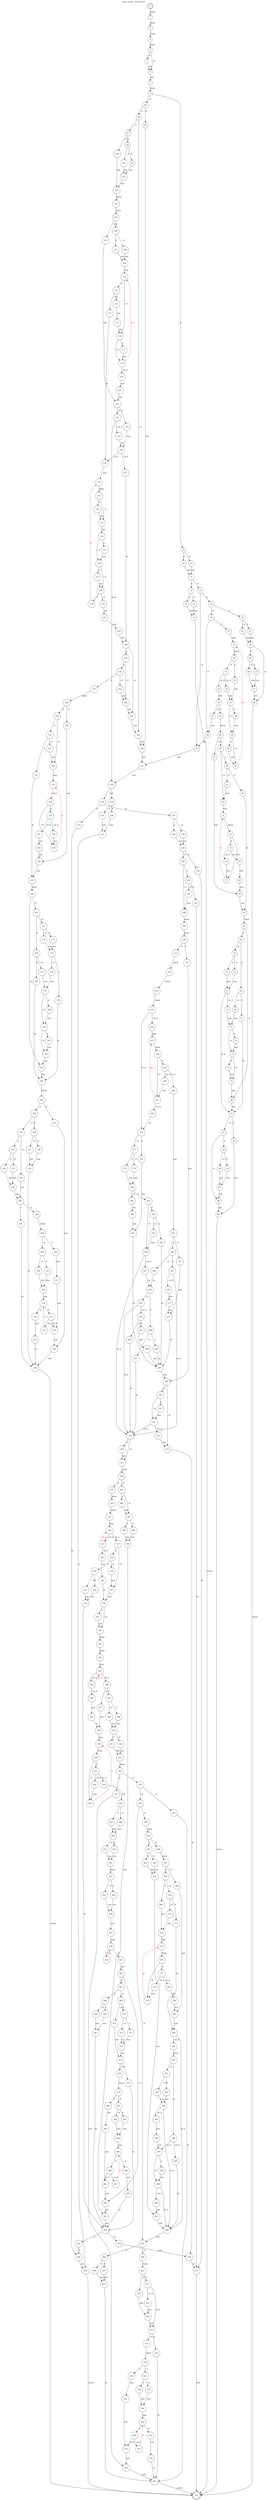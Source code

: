 digraph finite_state_machine {
    label = "allium.wasm - function 34"
    labelloc =  t
    labelfontsize = 16
    labelfontcolor = black
    labelfontname = "Helvetica"
    node [shape = doublecircle]; 0 512;
    node [shape = circle];
    0 -> 1[label="block"];
    1 -> 2[label="block"];
    2 -> 3[label="block"];
    3 -> 4[label="block"];
    4 -> 5[label="if"];
    4 -> 6[label="~if"];
    5 -> 6[label="end"];
    6 -> 7[label="end"];
    7 -> 8[label="block"];
    8 -> 9[label="if"];
    8 -> 94[label="~if"];
    9 -> 10[label="if"];
    9 -> 11[label="~if"];
    10 -> 12[label="else"];
    11 -> 12[label="end"];
    12 -> 13[label="if"];
    12 -> 18[label="~if"];
    13 -> 14[label="if"];
    13 -> 15[label="~if"];
    14 -> 16[label="else"];
    15 -> 16[label="end"];
    16 -> 512[label="return"];
    18 -> 19[label="if"];
    18 -> 93[label="~if"];
    19 -> 20[label="if"];
    19 -> 30[label="~if"];
    20 -> 21[label="if"];
    20 -> 22[label="~if"];
    21 -> 23[label="else"];
    22 -> 23[label="end"];
    23 -> 24[label="if"];
    23 -> 28[label="~if"];
    24 -> 25[label="if"];
    24 -> 26[label="~if"];
    25 -> 27[label="else"];
    26 -> 27[label="end"];
    27 -> 28[label="end"];
    28 -> 512[label="return"];
    30 -> 31[label="if"];
    30 -> 92[label="~if"];
    31 -> 32[label="loop"];
    32 -> 33[label="block"];
    33 -> 34[label="if"];
    33 -> 35[label="~if"];
    34 -> 37[label="else"];
    35 -> 36[label="~br_if"];
    35 -> 43[label="br_if"];
    36 -> 37[label="end"];
    37 -> 38[label="if"];
    37 -> 39[label="~if"];
    38 -> 39[label="end"];
    39 -> 40[label="if"];
    39 -> 41[label="~if"];
    40 -> 41[label="end"];
    41 -> 32[color="red" fontcolor="red" label="br"];
    43 -> 44[label="end"];
    44 -> 45[label="if"];
    44 -> 91[label="~if"];
    45 -> 46[label="block"];
    46 -> 47[label="if"];
    46 -> 61[label="~if"];
    47 -> 48[label="if"];
    47 -> 52[label="~if"];
    48 -> 49[label="if"];
    48 -> 51[label="~if"];
    49 -> 63[label="br"];
    51 -> 52[label="end"];
    52 -> 53[label="loop"];
    53 -> 54[label="block"];
    54 -> 55[label="if"];
    54 -> 57[label="~if"];
    55 -> 56[label="~br_if"];
    55 -> 59[label="br_if"];
    56 -> 57[label="end"];
    57 -> 53[color="red" fontcolor="red" label="br"];
    59 -> 60[label="end"];
    60 -> 62[label="else"];
    61 -> 62[label="end"];
    62 -> 63[label="end"];
    63 -> 64[label="block"];
    64 -> 65[label="if"];
    64 -> 80[label="~if"];
    65 -> 66[label="if"];
    65 -> 70[label="~if"];
    66 -> 67[label="if"];
    66 -> 69[label="~if"];
    67 -> 81[label="br"];
    69 -> 75[label="else"];
    70 -> 71[label="if"];
    70 -> 72[label="~if"];
    71 -> 73[label="else"];
    72 -> 73[label="end"];
    73 -> 74[label="~br_if"];
    73 -> 81[label="br_if"];
    74 -> 75[label="end"];
    75 -> 76[label="if"];
    75 -> 77[label="~if"];
    76 -> 77[label="end"];
    77 -> 78[label="if"];
    77 -> 79[label="~if"];
    78 -> 79[label="end"];
    79 -> 80[label="end"];
    80 -> 81[label="end"];
    81 -> 82[label="if"];
    81 -> 83[label="~if"];
    82 -> 89[label="else"];
    83 -> 84[label="if"];
    83 -> 88[label="~if"];
    84 -> 85[label="if"];
    84 -> 86[label="~if"];
    85 -> 87[label="else"];
    86 -> 87[label="end"];
    87 -> 88[label="end"];
    88 -> 89[label="end"];
    89 -> 512[label="return"];
    91 -> 92[label="end"];
    92 -> 93[label="end"];
    93 -> 227[label="else"];
    94 -> 95[label="if"];
    94 -> 96[label="~if"];
    95 -> 226[label="else"];
    96 -> 97[label="if"];
    96 -> 225[label="~if"];
    97 -> 98[label="if"];
    97 -> 102[label="~if"];
    98 -> 99[label="if"];
    98 -> 100[label="~if"];
    99 -> 101[label="else"];
    100 -> 101[label="end"];
    101 -> 103[label="else"];
    102 -> 103[label="end"];
    103 -> 104[label="block"];
    104 -> 105[label="block"];
    105 -> 106[label="if"];
    105 -> 121[label="~if"];
    106 -> 107[label="if"];
    106 -> 108[label="~if"];
    107 -> 109[label="else"];
    108 -> 109[label="end"];
    109 -> 110[label="loop"];
    110 -> 111[label="if"];
    110 -> 116[label="~if"];
    111 -> 112[label="if"];
    111 -> 113[label="~if"];
    112 -> 115[label="else"];
    113 -> 129[label="br"];
    115 -> 116[label="end"];
    116 -> 117[label="if"];
    116 -> 118[label="~if"];
    117 -> 118[label="end"];
    118 -> 119[label="~br_if"];
    118 -> 110[color="red" fontcolor="red" label="br_if"];
    119 -> 120[label="end"];
    120 -> 122[label="else"];
    121 -> 122[label="end"];
    122 -> 123[label="if"];
    122 -> 124[label="~if"];
    123 -> 126[label="else"];
    124 -> 125[label="~br_if"];
    124 -> 228[label="br_if"];
    125 -> 126[label="end"];
    126 -> 127[label="~br_if"];
    126 -> 129[label="br_if"];
    127 -> 144[label="br"];
    129 -> 130[label="loop"];
    130 -> 131[label="block"];
    131 -> 132[label="if"];
    131 -> 133[label="~if"];
    132 -> 133[label="end"];
    133 -> 134[label="end"];
    134 -> 135[label="if"];
    134 -> 136[label="~if"];
    135 -> 136[label="end"];
    136 -> 137[label="if"];
    136 -> 138[label="~if"];
    137 -> 138[label="end"];
    138 -> 139[label="if"];
    138 -> 141[label="~if"];
    139 -> 130[color="red" fontcolor="red" label="br"];
    141 -> 142[label="end"];
    142 -> 143[label="end"];
    143 -> 144[label="end"];
    144 -> 145[label="if"];
    144 -> 224[label="~if"];
    145 -> 146[label="if"];
    145 -> 223[label="~if"];
    146 -> 147[label="if"];
    146 -> 222[label="~if"];
    147 -> 148[label="block"];
    148 -> 149[label="if"];
    148 -> 163[label="~if"];
    149 -> 150[label="if"];
    149 -> 154[label="~if"];
    150 -> 151[label="if"];
    150 -> 153[label="~if"];
    151 -> 165[label="br"];
    153 -> 154[label="end"];
    154 -> 155[label="loop"];
    155 -> 156[label="block"];
    156 -> 157[label="if"];
    156 -> 159[label="~if"];
    157 -> 158[label="~br_if"];
    157 -> 161[label="br_if"];
    158 -> 159[label="end"];
    159 -> 155[color="red" fontcolor="red" label="br"];
    161 -> 162[label="end"];
    162 -> 164[label="else"];
    163 -> 164[label="end"];
    164 -> 165[label="end"];
    165 -> 166[label="block"];
    166 -> 167[label="if"];
    166 -> 184[label="~if"];
    167 -> 168[label="if"];
    167 -> 172[label="~if"];
    168 -> 169[label="if"];
    168 -> 171[label="~if"];
    169 -> 185[label="br"];
    171 -> 179[label="else"];
    172 -> 173[label="if"];
    172 -> 174[label="~if"];
    173 -> 175[label="else"];
    174 -> 175[label="end"];
    175 -> 176[label="if"];
    175 -> 178[label="~if"];
    176 -> 185[label="br"];
    178 -> 179[label="end"];
    179 -> 180[label="if"];
    179 -> 181[label="~if"];
    180 -> 181[label="end"];
    181 -> 182[label="if"];
    181 -> 183[label="~if"];
    182 -> 183[label="end"];
    183 -> 184[label="end"];
    184 -> 185[label="end"];
    185 -> 186[label="block"];
    186 -> 187[label="if"];
    186 -> 188[label="~if"];
    187 -> 219[label="else"];
    188 -> 189[label="if"];
    188 -> 194[label="~if"];
    189 -> 190[label="if"];
    189 -> 191[label="~if"];
    190 -> 192[label="else"];
    191 -> 192[label="end"];
    192 -> 220[label="br"];
    194 -> 195[label="if"];
    194 -> 199[label="~if"];
    195 -> 196[label="if"];
    195 -> 197[label="~if"];
    196 -> 198[label="else"];
    197 -> 198[label="end"];
    198 -> 200[label="else"];
    199 -> 200[label="end"];
    200 -> 201[label="if"];
    200 -> 203[label="~if"];
    201 -> 220[label="br"];
    203 -> 204[label="block"];
    204 -> 205[label="if"];
    204 -> 206[label="~if"];
    205 -> 217[label="else"];
    206 -> 207[label="if"];
    206 -> 208[label="~if"];
    207 -> 209[label="else"];
    208 -> 209[label="end"];
    209 -> 210[label="loop"];
    210 -> 211[label="if"];
    210 -> 214[label="~if"];
    211 -> 212[label="~br_if"];
    211 -> 218[label="br_if"];
    212 -> 210[color="red" fontcolor="red" label="br"];
    214 -> 215[label="end"];
    215 -> 220[label="br"];
    217 -> 218[label="end"];
    218 -> 219[label="end"];
    219 -> 220[label="end"];
    220 -> 512[label="return"];
    222 -> 223[label="end"];
    223 -> 224[label="end"];
    224 -> 225[label="end"];
    225 -> 226[label="end"];
    226 -> 227[label="end"];
    227 -> 228[label="end"];
    228 -> 229[label="if"];
    228 -> 234[label="~if"];
    229 -> 230[label="if"];
    229 -> 231[label="~if"];
    230 -> 232[label="else"];
    231 -> 232[label="end"];
    232 -> 509[label="br"];
    234 -> 235[label="if"];
    234 -> 237[label="~if"];
    235 -> 508[label="br"];
    237 -> 238[label="if"];
    237 -> 239[label="~if"];
    238 -> 240[label="else"];
    239 -> 240[label="end"];
    240 -> 241[label="if"];
    240 -> 243[label="~if"];
    241 -> 511[label="br"];
    243 -> 244[label="if"];
    243 -> 248[label="~if"];
    244 -> 245[label="if"];
    244 -> 247[label="~if"];
    245 -> 511[label="br"];
    247 -> 248[label="end"];
    248 -> 249[label="block"];
    249 -> 250[label="block"];
    250 -> 251[label="if"];
    250 -> 252[label="~if"];
    251 -> 308[label="else"];
    252 -> 253[label="block"];
    253 -> 254[label="block"];
    254 -> 255[label="block"];
    255 -> 256[label="~br_if"];
    255 -> 275[label="br_if"];
    256 -> 257[label="loop"];
    257 -> 258[label="block"];
    258 -> 259[label="if"];
    258 -> 261[label="~if"];
    259 -> 260[label="~br_if"];
    259 -> 264[label="br_if"];
    260 -> 261[label="end"];
    261 -> 262[label="~br_if"];
    261 -> 257[color="red" fontcolor="red" label="br_if"];
    262 -> 275[label="br"];
    264 -> 265[label="end"];
    265 -> 266[label="if"];
    265 -> 272[label="~if"];
    266 -> 267[label="if"];
    266 -> 269[label="~if"];
    267 -> 268[label="~br_if"];
    267 -> 315[label="br_if"];
    268 -> 271[label="else"];
    269 -> 293[label="br"];
    271 -> 273[label="else"];
    272 -> 273[label="end"];
    273 -> 307[label="br"];
    275 -> 276[label="if"];
    275 -> 277[label="~if"];
    276 -> 291[label="else"];
    277 -> 278[label="if"];
    277 -> 279[label="~if"];
    278 -> 280[label="else"];
    279 -> 280[label="end"];
    280 -> 281[label="if"];
    280 -> 289[label="~if"];
    281 -> 282[label="if"];
    281 -> 286[label="~if"];
    282 -> 283[label="if"];
    282 -> 285[label="~if"];
    283 -> 307[label="br"];
    285 -> 286[label="end"];
    286 -> 287[label="~br_if"];
    286 -> 315[label="br_if"];
    287 -> 293[label="br"];
    289 -> 290[label="end"];
    290 -> 291[label="end"];
    291 -> 307[label="br"];
    293 -> 294[label="if"];
    293 -> 301[label="~if"];
    294 -> 295[label="if"];
    294 -> 297[label="~if"];
    295 -> 307[label="br"];
    297 -> 315[label="br"];
    301 -> 302[label="~br_if"];
    301 -> 315[label="br_if"];
    302 -> 303[label="if"];
    302 -> 304[label="~if"];
    303 -> 306[label="else"];
    304 -> 315[label="br"];
    306 -> 307[label="end"];
    307 -> 308[label="end"];
    308 -> 309[label="if"];
    308 -> 313[label="~if"];
    309 -> 310[label="if"];
    309 -> 311[label="~if"];
    310 -> 311[label="end"];
    311 -> 312[label="~br_if"];
    311 -> 315[label="br_if"];
    312 -> 313[label="end"];
    313 -> 506[label="br"];
    315 -> 316[label="if"];
    315 -> 317[label="~if"];
    316 -> 317[label="end"];
    317 -> 318[label="block"];
    318 -> 319[label="if"];
    318 -> 495[label="~if"];
    319 -> 320[label="block"];
    320 -> 321[label="block"];
    321 -> 322[label="loop"];
    322 -> 323[label="~br_if"];
    322 -> 327[label="br_if"];
    323 -> 324[label="~br_if"];
    323 -> 322[color="red" fontcolor="red" label="br_if"];
    324 -> 325[label="end"];
    325 -> 336[label="br"];
    327 -> 328[label="if"];
    327 -> 335[label="~if"];
    328 -> 329[label="if"];
    328 -> 334[label="~if"];
    329 -> 330[label="if"];
    329 -> 331[label="~if"];
    330 -> 332[label="else"];
    331 -> 332[label="end"];
    332 -> 502[label="br"];
    334 -> 335[label="end"];
    335 -> 336[label="end"];
    336 -> 337[label="if"];
    336 -> 338[label="~if"];
    337 -> 338[label="end"];
    338 -> 339[label="block"];
    339 -> 340[label="block"];
    340 -> 341[label="loop"];
    341 -> 342[label="~br_if"];
    341 -> 346[label="br_if"];
    342 -> 343[label="~br_if"];
    342 -> 341[color="red" fontcolor="red" label="br_if"];
    343 -> 344[label="end"];
    344 -> 438[label="br"];
    346 -> 347[label="if"];
    346 -> 437[label="~if"];
    347 -> 348[label="if"];
    347 -> 349[label="~if"];
    348 -> 350[label="else"];
    349 -> 350[label="end"];
    350 -> 351[label="if"];
    350 -> 352[label="~if"];
    351 -> 353[label="else"];
    352 -> 353[label="end"];
    353 -> 354[label="block"];
    354 -> 355[label="if"];
    354 -> 356[label="~if"];
    355 -> 434[label="else"];
    356 -> 357[label="if"];
    356 -> 359[label="~if"];
    357 -> 435[label="br"];
    359 -> 360[label="if"];
    359 -> 403[label="~if"];
    360 -> 361[label="block"];
    361 -> 362[label="if"];
    361 -> 366[label="~if"];
    362 -> 363[label="if"];
    362 -> 364[label="~if"];
    363 -> 365[label="else"];
    364 -> 365[label="end"];
    365 -> 401[label="else"];
    366 -> 367[label="block"];
    367 -> 368[label="if"];
    367 -> 383[label="~if"];
    368 -> 369[label="if"];
    368 -> 370[label="~if"];
    369 -> 374[label="else"];
    370 -> 371[label="if"];
    370 -> 373[label="~if"];
    371 -> 385[label="br"];
    373 -> 374[label="end"];
    374 -> 375[label="loop"];
    375 -> 376[label="block"];
    376 -> 377[label="if"];
    376 -> 379[label="~if"];
    377 -> 378[label="~br_if"];
    377 -> 381[label="br_if"];
    378 -> 379[label="end"];
    379 -> 375[color="red" fontcolor="red" label="br"];
    381 -> 382[label="end"];
    382 -> 384[label="else"];
    383 -> 384[label="end"];
    384 -> 385[label="end"];
    385 -> 386[label="~br_if"];
    385 -> 402[label="br_if"];
    386 -> 387[label="block"];
    387 -> 388[label="if"];
    387 -> 391[label="~if"];
    388 -> 389[label="~br_if"];
    388 -> 397[label="br_if"];
    389 -> 402[label="br"];
    391 -> 392[label="if"];
    391 -> 393[label="~if"];
    392 -> 394[label="else"];
    393 -> 394[label="end"];
    394 -> 395[label="~br_if"];
    394 -> 402[label="br_if"];
    395 -> 396[label="end"];
    396 -> 397[label="end"];
    397 -> 398[label="if"];
    397 -> 399[label="~if"];
    398 -> 399[label="end"];
    399 -> 400[label="~br_if"];
    399 -> 402[label="br_if"];
    400 -> 401[label="end"];
    401 -> 402[label="end"];
    402 -> 403[label="end"];
    403 -> 404[label="if"];
    403 -> 409[label="~if"];
    404 -> 405[label="if"];
    404 -> 406[label="~if"];
    405 -> 407[label="else"];
    406 -> 407[label="end"];
    407 -> 435[label="br"];
    409 -> 410[label="block"];
    410 -> 411[label="if"];
    410 -> 413[label="~if"];
    411 -> 412[label="~br_if"];
    411 -> 415[label="br_if"];
    412 -> 414[label="else"];
    413 -> 414[label="end"];
    414 -> 415[label="end"];
    415 -> 416[label="if"];
    415 -> 418[label="~if"];
    416 -> 435[label="br"];
    418 -> 419[label="block"];
    419 -> 420[label="if"];
    419 -> 421[label="~if"];
    420 -> 432[label="else"];
    421 -> 422[label="if"];
    421 -> 423[label="~if"];
    422 -> 424[label="else"];
    423 -> 424[label="end"];
    424 -> 425[label="loop"];
    425 -> 426[label="if"];
    425 -> 429[label="~if"];
    426 -> 427[label="~br_if"];
    426 -> 433[label="br_if"];
    427 -> 425[color="red" fontcolor="red" label="br"];
    429 -> 430[label="end"];
    430 -> 435[label="br"];
    432 -> 433[label="end"];
    433 -> 434[label="end"];
    434 -> 435[label="end"];
    435 -> 512[label="return"];
    437 -> 438[label="end"];
    438 -> 439[label="loop"];
    439 -> 440[label="block"];
    440 -> 441[label="if"];
    440 -> 443[label="~if"];
    441 -> 442[label="~br_if"];
    441 -> 445[label="br_if"];
    442 -> 443[label="end"];
    443 -> 439[color="red" fontcolor="red" label="br"];
    445 -> 446[label="end"];
    446 -> 447[label="if"];
    446 -> 448[label="~if"];
    447 -> 449[label="else"];
    448 -> 449[label="end"];
    449 -> 450[label="if"];
    449 -> 451[label="~if"];
    450 -> 452[label="else"];
    451 -> 452[label="end"];
    452 -> 453[label="block"];
    453 -> 454[label="if"];
    453 -> 455[label="~if"];
    454 -> 456[label="else"];
    455 -> 456[label="end"];
    456 -> 457[label="end"];
    457 -> 458[label="loop"];
    458 -> 459[label="if"];
    458 -> 461[label="~if"];
    459 -> 458[color="red" fontcolor="red" label="br"];
    461 -> 462[label="end"];
    462 -> 463[label="if"];
    462 -> 494[label="~if"];
    463 -> 464[label="if"];
    463 -> 469[label="~if"];
    464 -> 465[label="if"];
    464 -> 466[label="~if"];
    465 -> 467[label="else"];
    466 -> 467[label="end"];
    467 -> 502[label="br"];
    469 -> 470[label="if"];
    469 -> 474[label="~if"];
    470 -> 471[label="if"];
    470 -> 472[label="~if"];
    471 -> 473[label="else"];
    472 -> 473[label="end"];
    473 -> 475[label="else"];
    474 -> 475[label="end"];
    475 -> 476[label="if"];
    475 -> 478[label="~if"];
    476 -> 502[label="br"];
    478 -> 479[label="block"];
    479 -> 480[label="if"];
    479 -> 481[label="~if"];
    480 -> 492[label="else"];
    481 -> 482[label="if"];
    481 -> 483[label="~if"];
    482 -> 484[label="else"];
    483 -> 484[label="end"];
    484 -> 485[label="loop"];
    485 -> 486[label="if"];
    485 -> 489[label="~if"];
    486 -> 487[label="~br_if"];
    486 -> 493[label="br_if"];
    487 -> 485[color="red" fontcolor="red" label="br"];
    489 -> 490[label="end"];
    490 -> 502[label="br"];
    492 -> 493[label="end"];
    493 -> 494[label="end"];
    494 -> 501[label="else"];
    495 -> 496[label="if"];
    495 -> 497[label="~if"];
    496 -> 497[label="end"];
    497 -> 498[label="if"];
    497 -> 499[label="~if"];
    498 -> 500[label="else"];
    499 -> 500[label="end"];
    500 -> 501[label="end"];
    501 -> 502[label="end"];
    502 -> 503[label="if"];
    502 -> 505[label="~if"];
    503 -> 508[label="br"];
    505 -> 506[label="end"];
    506 -> 511[label="br"];
    508 -> 509[label="end"];
    509 -> 512[label="return"];
    511 -> 512[label="end"];
}
